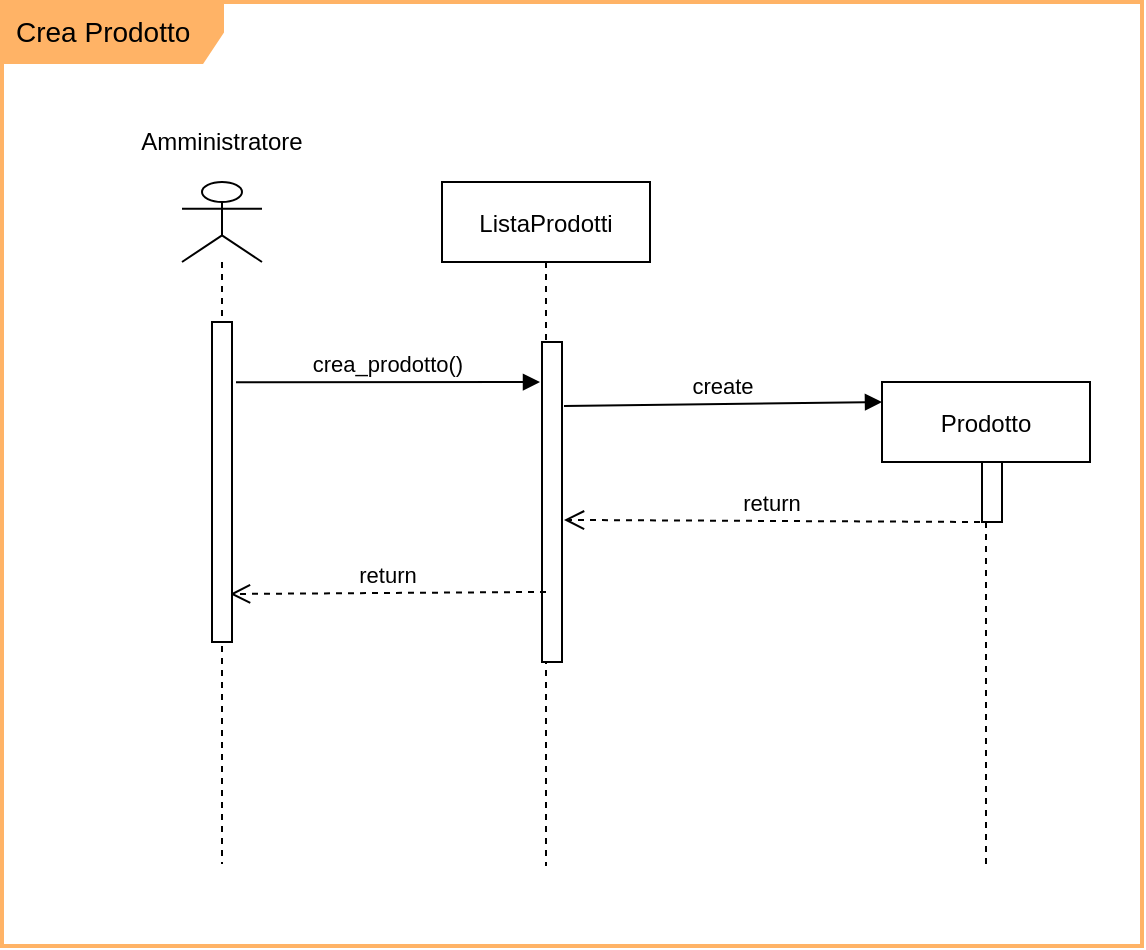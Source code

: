 <mxfile version="18.1.2" type="google"><diagram id="8PHt1WvQmywWNNeTkwn8" name="Page-1"><mxGraphModel grid="0" page="0" gridSize="10" guides="1" tooltips="1" connect="1" arrows="1" fold="1" pageScale="1" pageWidth="827" pageHeight="1169" math="0" shadow="0"><root><mxCell id="0"/><mxCell id="1" parent="0"/><mxCell id="D4YOM9lI7wCjdUq6FVrn-1" value="" style="shape=umlLifeline;participant=umlActor;perimeter=lifelinePerimeter;whiteSpace=wrap;html=1;container=1;collapsible=0;recursiveResize=0;verticalAlign=top;spacingTop=36;outlineConnect=0;" vertex="1" parent="1"><mxGeometry x="280" y="90" width="40" height="341" as="geometry"/></mxCell><mxCell id="D4YOM9lI7wCjdUq6FVrn-3" value="ListaProdotti" style="shape=umlLifeline;perimeter=lifelinePerimeter;container=1;collapsible=0;recursiveResize=0;rounded=0;shadow=0;strokeWidth=1;" vertex="1" parent="1"><mxGeometry x="410" y="90" width="104" height="342" as="geometry"/></mxCell><mxCell id="D4YOM9lI7wCjdUq6FVrn-5" value="Prodotto" style="shape=umlLifeline;perimeter=lifelinePerimeter;container=1;collapsible=0;recursiveResize=0;rounded=0;shadow=0;strokeWidth=1;" vertex="1" parent="1"><mxGeometry x="630" y="190" width="104" height="241" as="geometry"/></mxCell><mxCell id="tSt1sJmJnuTUMkU72iUX-1" value="create" style="verticalAlign=bottom;endArrow=block;entryX=0;entryY=0;shadow=0;strokeWidth=1;exitX=1.1;exitY=0.2;exitDx=0;exitDy=0;exitPerimeter=0;" edge="1" parent="1" source="tSt1sJmJnuTUMkU72iUX-2"><mxGeometry relative="1" as="geometry"><mxPoint x="460" y="200.0" as="sourcePoint"/><mxPoint x="630" y="200.0" as="targetPoint"/></mxGeometry></mxCell><mxCell id="tSt1sJmJnuTUMkU72iUX-2" value="" style="points=[];perimeter=orthogonalPerimeter;rounded=0;shadow=0;strokeWidth=1;" vertex="1" parent="1"><mxGeometry x="460" y="170" width="10" height="160" as="geometry"/></mxCell><mxCell id="tSt1sJmJnuTUMkU72iUX-3" value="" style="points=[];perimeter=orthogonalPerimeter;rounded=0;shadow=0;strokeWidth=1;" vertex="1" parent="1"><mxGeometry x="680" y="230" width="10" height="30" as="geometry"/></mxCell><mxCell id="tSt1sJmJnuTUMkU72iUX-5" value="return" style="verticalAlign=bottom;endArrow=open;dashed=1;endSize=8;exitX=-0.1;exitY=1;shadow=0;strokeWidth=1;exitDx=0;exitDy=0;exitPerimeter=0;entryX=1.1;entryY=0.556;entryDx=0;entryDy=0;entryPerimeter=0;" edge="1" parent="1" source="tSt1sJmJnuTUMkU72iUX-3" target="tSt1sJmJnuTUMkU72iUX-2"><mxGeometry relative="1" as="geometry"><mxPoint x="460" y="260.0" as="targetPoint"/><mxPoint x="630" y="260.0" as="sourcePoint"/></mxGeometry></mxCell><mxCell id="tSt1sJmJnuTUMkU72iUX-6" value="return" style="verticalAlign=bottom;endArrow=open;dashed=1;endSize=8;exitX=0.2;exitY=0.781;shadow=0;strokeWidth=1;exitDx=0;exitDy=0;exitPerimeter=0;entryX=0.9;entryY=0.85;entryDx=0;entryDy=0;entryPerimeter=0;" edge="1" parent="1" source="tSt1sJmJnuTUMkU72iUX-2" target="tSt1sJmJnuTUMkU72iUX-8"><mxGeometry relative="1" as="geometry"><mxPoint x="252" y="290.0" as="targetPoint"/><mxPoint x="460" y="291.04" as="sourcePoint"/></mxGeometry></mxCell><mxCell id="tSt1sJmJnuTUMkU72iUX-8" value="" style="points=[];perimeter=orthogonalPerimeter;rounded=0;shadow=0;strokeWidth=1;" vertex="1" parent="1"><mxGeometry x="295" y="160" width="10" height="160" as="geometry"/></mxCell><mxCell id="tSt1sJmJnuTUMkU72iUX-9" value="crea_prodotto()" style="verticalAlign=bottom;endArrow=block;entryX=-0.1;entryY=0.125;shadow=0;strokeWidth=1;exitX=1.2;exitY=0.188;exitDx=0;exitDy=0;exitPerimeter=0;entryDx=0;entryDy=0;entryPerimeter=0;" edge="1" parent="1" source="tSt1sJmJnuTUMkU72iUX-8" target="tSt1sJmJnuTUMkU72iUX-2"><mxGeometry relative="1" as="geometry"><mxPoint x="320" y="192" as="sourcePoint"/><mxPoint x="479" y="190.0" as="targetPoint"/></mxGeometry></mxCell><mxCell id="D4YOM9lI7wCjdUq6FVrn-2" value="&lt;div&gt;Amministratore&lt;/div&gt;" style="text;html=1;strokeColor=none;fillColor=none;align=center;verticalAlign=middle;whiteSpace=wrap;rounded=0;" vertex="1" parent="1"><mxGeometry x="280" y="60" width="40" height="20" as="geometry"/></mxCell><mxCell id="D9n-xxb8aDV2IvxO_Wdv-1" value="&lt;font style=&quot;font-size: 14px&quot;&gt;Crea Prodotto&lt;/font&gt;" style="shape=umlFrame;whiteSpace=wrap;html=1;width=110;height=30;boundedLbl=1;verticalAlign=middle;align=left;spacingLeft=5;fillColor=#FFB366;strokeColor=#FFB366;strokeWidth=2;" vertex="1" parent="1"><mxGeometry x="190" width="570" height="472" as="geometry"/></mxCell></root></mxGraphModel></diagram></mxfile>